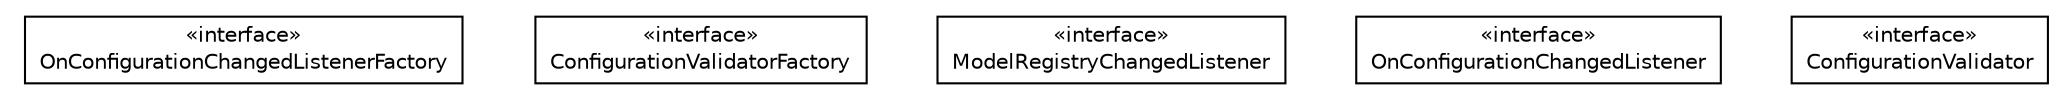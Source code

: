 #!/usr/local/bin/dot
#
# Class diagram 
# Generated by UMLGraph version R5_6-24-gf6e263 (http://www.umlgraph.org/)
#

digraph G {
	edge [fontname="Helvetica",fontsize=10,labelfontname="Helvetica",labelfontsize=10];
	node [fontname="Helvetica",fontsize=10,shape=plaintext];
	nodesep=0.25;
	ranksep=0.5;
	// org.universAAL.ucc.configuration.model.interfaces.OnConfigurationChangedListenerFactory
	c1405764 [label=<<table title="org.universAAL.ucc.configuration.model.interfaces.OnConfigurationChangedListenerFactory" border="0" cellborder="1" cellspacing="0" cellpadding="2" port="p" href="./OnConfigurationChangedListenerFactory.html">
		<tr><td><table border="0" cellspacing="0" cellpadding="1">
<tr><td align="center" balign="center"> &#171;interface&#187; </td></tr>
<tr><td align="center" balign="center"> OnConfigurationChangedListenerFactory </td></tr>
		</table></td></tr>
		</table>>, URL="./OnConfigurationChangedListenerFactory.html", fontname="Helvetica", fontcolor="black", fontsize=10.0];
	// org.universAAL.ucc.configuration.model.interfaces.ConfigurationValidatorFactory
	c1405765 [label=<<table title="org.universAAL.ucc.configuration.model.interfaces.ConfigurationValidatorFactory" border="0" cellborder="1" cellspacing="0" cellpadding="2" port="p" href="./ConfigurationValidatorFactory.html">
		<tr><td><table border="0" cellspacing="0" cellpadding="1">
<tr><td align="center" balign="center"> &#171;interface&#187; </td></tr>
<tr><td align="center" balign="center"> ConfigurationValidatorFactory </td></tr>
		</table></td></tr>
		</table>>, URL="./ConfigurationValidatorFactory.html", fontname="Helvetica", fontcolor="black", fontsize=10.0];
	// org.universAAL.ucc.configuration.model.interfaces.ModelRegistryChangedListener
	c1405766 [label=<<table title="org.universAAL.ucc.configuration.model.interfaces.ModelRegistryChangedListener" border="0" cellborder="1" cellspacing="0" cellpadding="2" port="p" href="./ModelRegistryChangedListener.html">
		<tr><td><table border="0" cellspacing="0" cellpadding="1">
<tr><td align="center" balign="center"> &#171;interface&#187; </td></tr>
<tr><td align="center" balign="center"> ModelRegistryChangedListener </td></tr>
		</table></td></tr>
		</table>>, URL="./ModelRegistryChangedListener.html", fontname="Helvetica", fontcolor="black", fontsize=10.0];
	// org.universAAL.ucc.configuration.model.interfaces.OnConfigurationChangedListener
	c1405767 [label=<<table title="org.universAAL.ucc.configuration.model.interfaces.OnConfigurationChangedListener" border="0" cellborder="1" cellspacing="0" cellpadding="2" port="p" href="./OnConfigurationChangedListener.html">
		<tr><td><table border="0" cellspacing="0" cellpadding="1">
<tr><td align="center" balign="center"> &#171;interface&#187; </td></tr>
<tr><td align="center" balign="center"> OnConfigurationChangedListener </td></tr>
		</table></td></tr>
		</table>>, URL="./OnConfigurationChangedListener.html", fontname="Helvetica", fontcolor="black", fontsize=10.0];
	// org.universAAL.ucc.configuration.model.interfaces.ConfigurationValidator
	c1405768 [label=<<table title="org.universAAL.ucc.configuration.model.interfaces.ConfigurationValidator" border="0" cellborder="1" cellspacing="0" cellpadding="2" port="p" href="./ConfigurationValidator.html">
		<tr><td><table border="0" cellspacing="0" cellpadding="1">
<tr><td align="center" balign="center"> &#171;interface&#187; </td></tr>
<tr><td align="center" balign="center"> ConfigurationValidator </td></tr>
		</table></td></tr>
		</table>>, URL="./ConfigurationValidator.html", fontname="Helvetica", fontcolor="black", fontsize=10.0];
}

